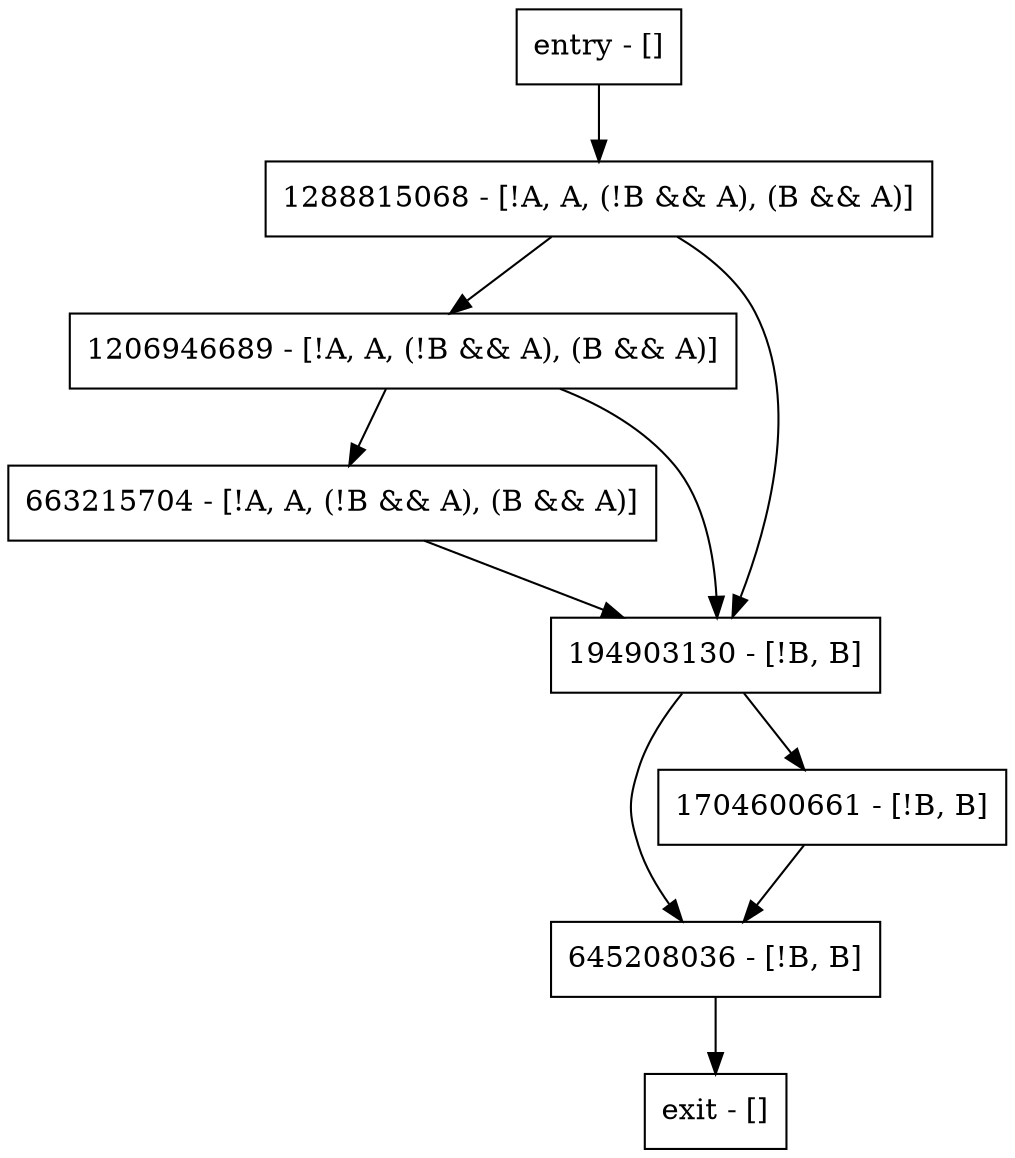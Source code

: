 digraph main {
node [shape=record];
entry [label="entry - []"];
exit [label="exit - []"];
1288815068 [label="1288815068 - [!A, A, (!B && A), (B && A)]"];
663215704 [label="663215704 - [!A, A, (!B && A), (B && A)]"];
645208036 [label="645208036 - [!B, B]"];
1704600661 [label="1704600661 - [!B, B]"];
1206946689 [label="1206946689 - [!A, A, (!B && A), (B && A)]"];
194903130 [label="194903130 - [!B, B]"];
entry;
exit;
entry -> 1288815068;
1288815068 -> 1206946689;
1288815068 -> 194903130;
663215704 -> 194903130;
645208036 -> exit;
1704600661 -> 645208036;
1206946689 -> 663215704;
1206946689 -> 194903130;
194903130 -> 645208036;
194903130 -> 1704600661;
}
